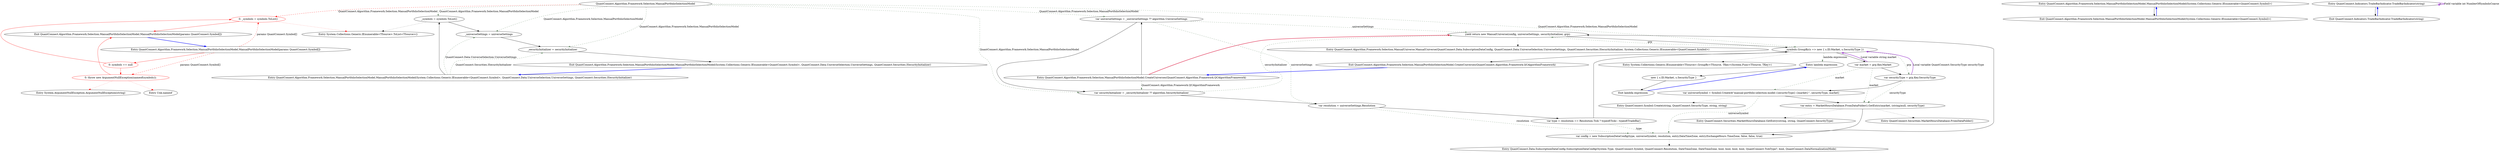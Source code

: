 digraph  {
n37 [label="QuantConnect.Algorithm.Framework.Selection.ManualPortfolioSelectionModel", span=""];
n0 [cluster="QuantConnect.Algorithm.Framework.Selection.ManualPortfolioSelectionModel.ManualPortfolioSelectionModel(System.Collections.Generic.IEnumerable<QuantConnect.Symbol>)", label="Entry QuantConnect.Algorithm.Framework.Selection.ManualPortfolioSelectionModel.ManualPortfolioSelectionModel(System.Collections.Generic.IEnumerable<QuantConnect.Symbol>)", span="40-40"];
n1 [cluster="QuantConnect.Algorithm.Framework.Selection.ManualPortfolioSelectionModel.ManualPortfolioSelectionModel(System.Collections.Generic.IEnumerable<QuantConnect.Symbol>)", label="Exit QuantConnect.Algorithm.Framework.Selection.ManualPortfolioSelectionModel.ManualPortfolioSelectionModel(System.Collections.Generic.IEnumerable<QuantConnect.Symbol>)", span="40-40"];
n2 [cluster="QuantConnect.Algorithm.Framework.Selection.ManualPortfolioSelectionModel.ManualPortfolioSelectionModel(params QuantConnect.Symbol[])", label="Entry QuantConnect.Algorithm.Framework.Selection.ManualPortfolioSelectionModel.ManualPortfolioSelectionModel(params QuantConnect.Symbol[])", span="50-50"];
n3 [cluster="QuantConnect.Algorithm.Framework.Selection.ManualPortfolioSelectionModel.ManualPortfolioSelectionModel(params QuantConnect.Symbol[])", color=red, community=0, label="0: symbols == null", span="52-52"];
n4 [cluster="QuantConnect.Algorithm.Framework.Selection.ManualPortfolioSelectionModel.ManualPortfolioSelectionModel(params QuantConnect.Symbol[])", color=red, community=0, label="0: throw new ArgumentNullException(nameof(symbols));", span="54-54"];
n5 [cluster="QuantConnect.Algorithm.Framework.Selection.ManualPortfolioSelectionModel.ManualPortfolioSelectionModel(params QuantConnect.Symbol[])", color=red, community=0, label="0: _symbols = symbols.ToList()", span="57-57"];
n6 [cluster="QuantConnect.Algorithm.Framework.Selection.ManualPortfolioSelectionModel.ManualPortfolioSelectionModel(params QuantConnect.Symbol[])", label="Exit QuantConnect.Algorithm.Framework.Selection.ManualPortfolioSelectionModel.ManualPortfolioSelectionModel(params QuantConnect.Symbol[])", span="50-50"];
n9 [cluster="System.Collections.Generic.IEnumerable<TSource>.ToList<TSource>()", label="Entry System.Collections.Generic.IEnumerable<TSource>.ToList<TSource>()", span="0-0"];
n7 [cluster="System.ArgumentNullException.ArgumentNullException(string)", label="Entry System.ArgumentNullException.ArgumentNullException(string)", span="0-0"];
n8 [cluster="Unk.nameof", label="Entry Unk.nameof", span=""];
n10 [cluster="QuantConnect.Algorithm.Framework.Selection.ManualPortfolioSelectionModel.ManualPortfolioSelectionModel(System.Collections.Generic.IEnumerable<QuantConnect.Symbol>, QuantConnect.Data.UniverseSelection.UniverseSettings, QuantConnect.Securities.ISecurityInitializer)", label="Entry QuantConnect.Algorithm.Framework.Selection.ManualPortfolioSelectionModel.ManualPortfolioSelectionModel(System.Collections.Generic.IEnumerable<QuantConnect.Symbol>, QuantConnect.Data.UniverseSelection.UniverseSettings, QuantConnect.Securities.ISecurityInitializer)", span="66-66"];
n11 [cluster="QuantConnect.Algorithm.Framework.Selection.ManualPortfolioSelectionModel.ManualPortfolioSelectionModel(System.Collections.Generic.IEnumerable<QuantConnect.Symbol>, QuantConnect.Data.UniverseSelection.UniverseSettings, QuantConnect.Securities.ISecurityInitializer)", label="_symbols = symbols.ToList()", span="68-68"];
n12 [cluster="QuantConnect.Algorithm.Framework.Selection.ManualPortfolioSelectionModel.ManualPortfolioSelectionModel(System.Collections.Generic.IEnumerable<QuantConnect.Symbol>, QuantConnect.Data.UniverseSelection.UniverseSettings, QuantConnect.Securities.ISecurityInitializer)", label="_universeSettings = universeSettings", span="69-69"];
n13 [cluster="QuantConnect.Algorithm.Framework.Selection.ManualPortfolioSelectionModel.ManualPortfolioSelectionModel(System.Collections.Generic.IEnumerable<QuantConnect.Symbol>, QuantConnect.Data.UniverseSelection.UniverseSettings, QuantConnect.Securities.ISecurityInitializer)", label="_securityInitializer = securityInitializer", span="70-70"];
n14 [cluster="QuantConnect.Algorithm.Framework.Selection.ManualPortfolioSelectionModel.ManualPortfolioSelectionModel(System.Collections.Generic.IEnumerable<QuantConnect.Symbol>, QuantConnect.Data.UniverseSelection.UniverseSettings, QuantConnect.Securities.ISecurityInitializer)", label="Exit QuantConnect.Algorithm.Framework.Selection.ManualPortfolioSelectionModel.ManualPortfolioSelectionModel(System.Collections.Generic.IEnumerable<QuantConnect.Symbol>, QuantConnect.Data.UniverseSelection.UniverseSettings, QuantConnect.Securities.ISecurityInitializer)", span="66-66"];
n15 [cluster="QuantConnect.Algorithm.Framework.Selection.ManualPortfolioSelectionModel.CreateUniverses(QuantConnect.Algorithm.Framework.QCAlgorithmFramework)", label="Entry QuantConnect.Algorithm.Framework.Selection.ManualPortfolioSelectionModel.CreateUniverses(QuantConnect.Algorithm.Framework.QCAlgorithmFramework)", span="78-78"];
n16 [cluster="QuantConnect.Algorithm.Framework.Selection.ManualPortfolioSelectionModel.CreateUniverses(QuantConnect.Algorithm.Framework.QCAlgorithmFramework)", label="var universeSettings = _universeSettings ?? algorithm.UniverseSettings", span="80-80"];
n26 [cluster="QuantConnect.Algorithm.Framework.Selection.ManualPortfolioSelectionModel.CreateUniverses(QuantConnect.Algorithm.Framework.QCAlgorithmFramework)", label="yield return new ManualUniverse(config, universeSettings, securityInitializer, grp);", span="94-94"];
n17 [cluster="QuantConnect.Algorithm.Framework.Selection.ManualPortfolioSelectionModel.CreateUniverses(QuantConnect.Algorithm.Framework.QCAlgorithmFramework)", label="var securityInitializer = _securityInitializer ?? algorithm.SecurityInitializer", span="81-81"];
n18 [cluster="QuantConnect.Algorithm.Framework.Selection.ManualPortfolioSelectionModel.CreateUniverses(QuantConnect.Algorithm.Framework.QCAlgorithmFramework)", label="var resolution = universeSettings.Resolution", span="83-83"];
n19 [cluster="QuantConnect.Algorithm.Framework.Selection.ManualPortfolioSelectionModel.CreateUniverses(QuantConnect.Algorithm.Framework.QCAlgorithmFramework)", label="var type = resolution == Resolution.Tick ? typeof(Tick) : typeof(TradeBar)", span="84-84"];
n25 [cluster="QuantConnect.Algorithm.Framework.Selection.ManualPortfolioSelectionModel.CreateUniverses(QuantConnect.Algorithm.Framework.QCAlgorithmFramework)", label="var config = new SubscriptionDataConfig(type, universeSymbol, resolution, entry.DataTimeZone, entry.ExchangeHours.TimeZone, false, false, true)", span="93-93"];
n20 [cluster="QuantConnect.Algorithm.Framework.Selection.ManualPortfolioSelectionModel.CreateUniverses(QuantConnect.Algorithm.Framework.QCAlgorithmFramework)", label="_symbols.GroupBy(s => new { s.ID.Market, s.SecurityType })", span="87-87"];
n21 [cluster="QuantConnect.Algorithm.Framework.Selection.ManualPortfolioSelectionModel.CreateUniverses(QuantConnect.Algorithm.Framework.QCAlgorithmFramework)", label="var market = grp.Key.Market", span="89-89"];
n27 [cluster="QuantConnect.Algorithm.Framework.Selection.ManualPortfolioSelectionModel.CreateUniverses(QuantConnect.Algorithm.Framework.QCAlgorithmFramework)", label="Exit QuantConnect.Algorithm.Framework.Selection.ManualPortfolioSelectionModel.CreateUniverses(QuantConnect.Algorithm.Framework.QCAlgorithmFramework)", span="78-78"];
n28 [cluster="System.Collections.Generic.IEnumerable<TSource>.GroupBy<TSource, TKey>(System.Func<TSource, TKey>)", label="Entry System.Collections.Generic.IEnumerable<TSource>.GroupBy<TSource, TKey>(System.Func<TSource, TKey>)", span="0-0"];
n34 [cluster="lambda expression", label="Entry lambda expression", span="87-87"];
n22 [cluster="QuantConnect.Algorithm.Framework.Selection.ManualPortfolioSelectionModel.CreateUniverses(QuantConnect.Algorithm.Framework.QCAlgorithmFramework)", label="var securityType = grp.Key.SecurityType", span="90-90"];
n23 [cluster="QuantConnect.Algorithm.Framework.Selection.ManualPortfolioSelectionModel.CreateUniverses(QuantConnect.Algorithm.Framework.QCAlgorithmFramework)", label="var universeSymbol = Symbol.Create($''manual-portfolio-selection-model-{securityType}-{market}'', securityType, market)", span="91-91"];
n24 [cluster="QuantConnect.Algorithm.Framework.Selection.ManualPortfolioSelectionModel.CreateUniverses(QuantConnect.Algorithm.Framework.QCAlgorithmFramework)", label="var entry = MarketHoursDatabase.FromDataFolder().GetEntry(market, (string)null, securityType)", span="92-92"];
n29 [cluster="QuantConnect.Symbol.Create(string, QuantConnect.SecurityType, string, string)", label="Entry QuantConnect.Symbol.Create(string, QuantConnect.SecurityType, string, string)", span="45-45"];
n30 [cluster="QuantConnect.Securities.MarketHoursDatabase.FromDataFolder()", label="Entry QuantConnect.Securities.MarketHoursDatabase.FromDataFolder()", span="98-98"];
n31 [cluster="QuantConnect.Securities.MarketHoursDatabase.GetEntry(string, string, QuantConnect.SecurityType)", label="Entry QuantConnect.Securities.MarketHoursDatabase.GetEntry(string, string, QuantConnect.SecurityType)", span="175-175"];
n32 [cluster="QuantConnect.Data.SubscriptionDataConfig.SubscriptionDataConfig(System.Type, QuantConnect.Symbol, QuantConnect.Resolution, DateTimeZone, DateTimeZone, bool, bool, bool, bool, QuantConnect.TickType?, bool, QuantConnect.DataNormalizationMode)", label="Entry QuantConnect.Data.SubscriptionDataConfig.SubscriptionDataConfig(System.Type, QuantConnect.Symbol, QuantConnect.Resolution, DateTimeZone, DateTimeZone, bool, bool, bool, bool, QuantConnect.TickType?, bool, QuantConnect.DataNormalizationMode)", span="157-157"];
n33 [cluster="QuantConnect.Algorithm.Framework.Selection.ManualUniverse.ManualUniverse(QuantConnect.Data.SubscriptionDataConfig, QuantConnect.Data.UniverseSelection.UniverseSettings, QuantConnect.Securities.ISecurityInitializer, System.Collections.Generic.IEnumerable<QuantConnect.Symbol>)", label="Entry QuantConnect.Algorithm.Framework.Selection.ManualUniverse.ManualUniverse(QuantConnect.Data.SubscriptionDataConfig, QuantConnect.Data.UniverseSelection.UniverseSettings, QuantConnect.Securities.ISecurityInitializer, System.Collections.Generic.IEnumerable<QuantConnect.Symbol>)", span="30-30"];
n35 [cluster="lambda expression", label="new { s.ID.Market, s.SecurityType }", span="87-87"];
n36 [cluster="lambda expression", label="Exit lambda expression", span="87-87"];
m0_0 [cluster="QuantConnect.Indicators.TradeBarIndicator.TradeBarIndicator(string)", file="QC500PortfolioSelectionModel.cs", label="Entry QuantConnect.Indicators.TradeBarIndicator.TradeBarIndicator(string)", span="30-30"];
m0_1 [cluster="QuantConnect.Indicators.TradeBarIndicator.TradeBarIndicator(string)", file="QC500PortfolioSelectionModel.cs", label="Exit QuantConnect.Indicators.TradeBarIndicator.TradeBarIndicator(string)", span="30-30"];
n37 -> n5  [color=red, key=1, label="QuantConnect.Algorithm.Framework.Selection.ManualPortfolioSelectionModel", style=dashed];
n37 -> n11  [color=darkseagreen4, key=1, label="QuantConnect.Algorithm.Framework.Selection.ManualPortfolioSelectionModel", style=dashed];
n37 -> n12  [color=darkseagreen4, key=1, label="QuantConnect.Algorithm.Framework.Selection.ManualPortfolioSelectionModel", style=dashed];
n37 -> n13  [color=darkseagreen4, key=1, label="QuantConnect.Algorithm.Framework.Selection.ManualPortfolioSelectionModel", style=dashed];
n37 -> n16  [color=darkseagreen4, key=1, label="QuantConnect.Algorithm.Framework.Selection.ManualPortfolioSelectionModel", style=dashed];
n37 -> n17  [color=darkseagreen4, key=1, label="QuantConnect.Algorithm.Framework.Selection.ManualPortfolioSelectionModel", style=dashed];
n37 -> n20  [color=darkseagreen4, key=1, label="QuantConnect.Algorithm.Framework.Selection.ManualPortfolioSelectionModel", style=dashed];
n0 -> n1  [key=0, style=solid];
n1 -> n0  [color=blue, key=0, style=bold];
n2 -> n3  [color=red, key=0, style=solid];
n2 -> n4  [color=red, key=1, label="params QuantConnect.Symbol[]", style=dashed];
n2 -> n5  [color=red, key=1, label="params QuantConnect.Symbol[]", style=dashed];
n3 -> n4  [color=red, key=0, style=solid];
n3 -> n5  [color=red, key=0, style=solid];
n4 -> n6  [color=red, key=0, style=solid];
n4 -> n7  [color=red, key=2, style=dotted];
n4 -> n8  [color=red, key=2, style=dotted];
n5 -> n6  [color=red, key=0, style=solid];
n5 -> n9  [color=red, key=2, style=dotted];
n6 -> n2  [color=blue, key=0, style=bold];
n10 -> n11  [key=0, style=solid];
n10 -> n12  [color=darkseagreen4, key=1, label="QuantConnect.Data.UniverseSelection.UniverseSettings", style=dashed];
n10 -> n13  [color=darkseagreen4, key=1, label="QuantConnect.Securities.ISecurityInitializer", style=dashed];
n11 -> n12  [key=0, style=solid];
n11 -> n9  [key=2, style=dotted];
n12 -> n13  [key=0, style=solid];
n13 -> n14  [key=0, style=solid];
n14 -> n10  [color=blue, key=0, style=bold];
n15 -> n16  [key=0, style=solid];
n15 -> n26  [color=crimson, key=0, style=bold];
n15 -> n17  [color=darkseagreen4, key=1, label="QuantConnect.Algorithm.Framework.QCAlgorithmFramework", style=dashed];
n16 -> n17  [key=0, style=solid];
n16 -> n18  [color=darkseagreen4, key=1, label=universeSettings, style=dashed];
n16 -> n26  [color=darkseagreen4, key=1, label=universeSettings, style=dashed];
n26 -> n20  [key=0, style=solid];
n26 -> n33  [key=2, style=dotted];
n17 -> n18  [key=0, style=solid];
n17 -> n26  [color=darkseagreen4, key=1, label=securityInitializer, style=dashed];
n18 -> n19  [key=0, style=solid];
n18 -> n25  [color=darkseagreen4, key=1, label=resolution, style=dashed];
n19 -> n20  [key=0, style=solid];
n19 -> n25  [color=darkseagreen4, key=1, label=type, style=dashed];
n25 -> n26  [key=0, style=solid];
n25 -> n32  [key=2, style=dotted];
n20 -> n21  [key=0, style=solid];
n20 -> n27  [key=0, style=solid];
n20 -> n28  [key=2, style=dotted];
n20 -> n34  [color=darkseagreen4, key=1, label="lambda expression", style=dashed];
n20 -> n22  [color=darkseagreen4, key=1, label=grp, style=dashed];
n20 -> n26  [color=darkseagreen4, key=1, label=grp, style=dashed];
n21 -> n22  [key=0, style=solid];
n21 -> n23  [color=darkseagreen4, key=1, label=market, style=dashed];
n21 -> n24  [color=darkseagreen4, key=1, label=market, style=dashed];
n21 -> n20  [color=darkorchid, key=3, label="Local variable string market", style=bold];
n27 -> n15  [color=blue, key=0, style=bold];
n34 -> n35  [key=0, style=solid];
n22 -> n23  [key=0, style=solid];
n22 -> n24  [color=darkseagreen4, key=1, label=securityType, style=dashed];
n22 -> n20  [color=darkorchid, key=3, label="Local variable QuantConnect.SecurityType securityType", style=bold];
n23 -> n24  [key=0, style=solid];
n23 -> n29  [key=2, style=dotted];
n23 -> n25  [color=darkseagreen4, key=1, label=universeSymbol, style=dashed];
n24 -> n25  [key=0, style=solid];
n24 -> n30  [key=2, style=dotted];
n24 -> n31  [key=2, style=dotted];
n35 -> n36  [key=0, style=solid];
n36 -> n34  [color=blue, key=0, style=bold];
m0_0 -> m0_1  [key=0, style=solid];
m0_0 -> m0_0  [color=darkorchid, key=3, label="Field variable int NumberOfSymbolsCoarse", style=bold];
m0_1 -> m0_0  [color=blue, key=0, style=bold];
}
